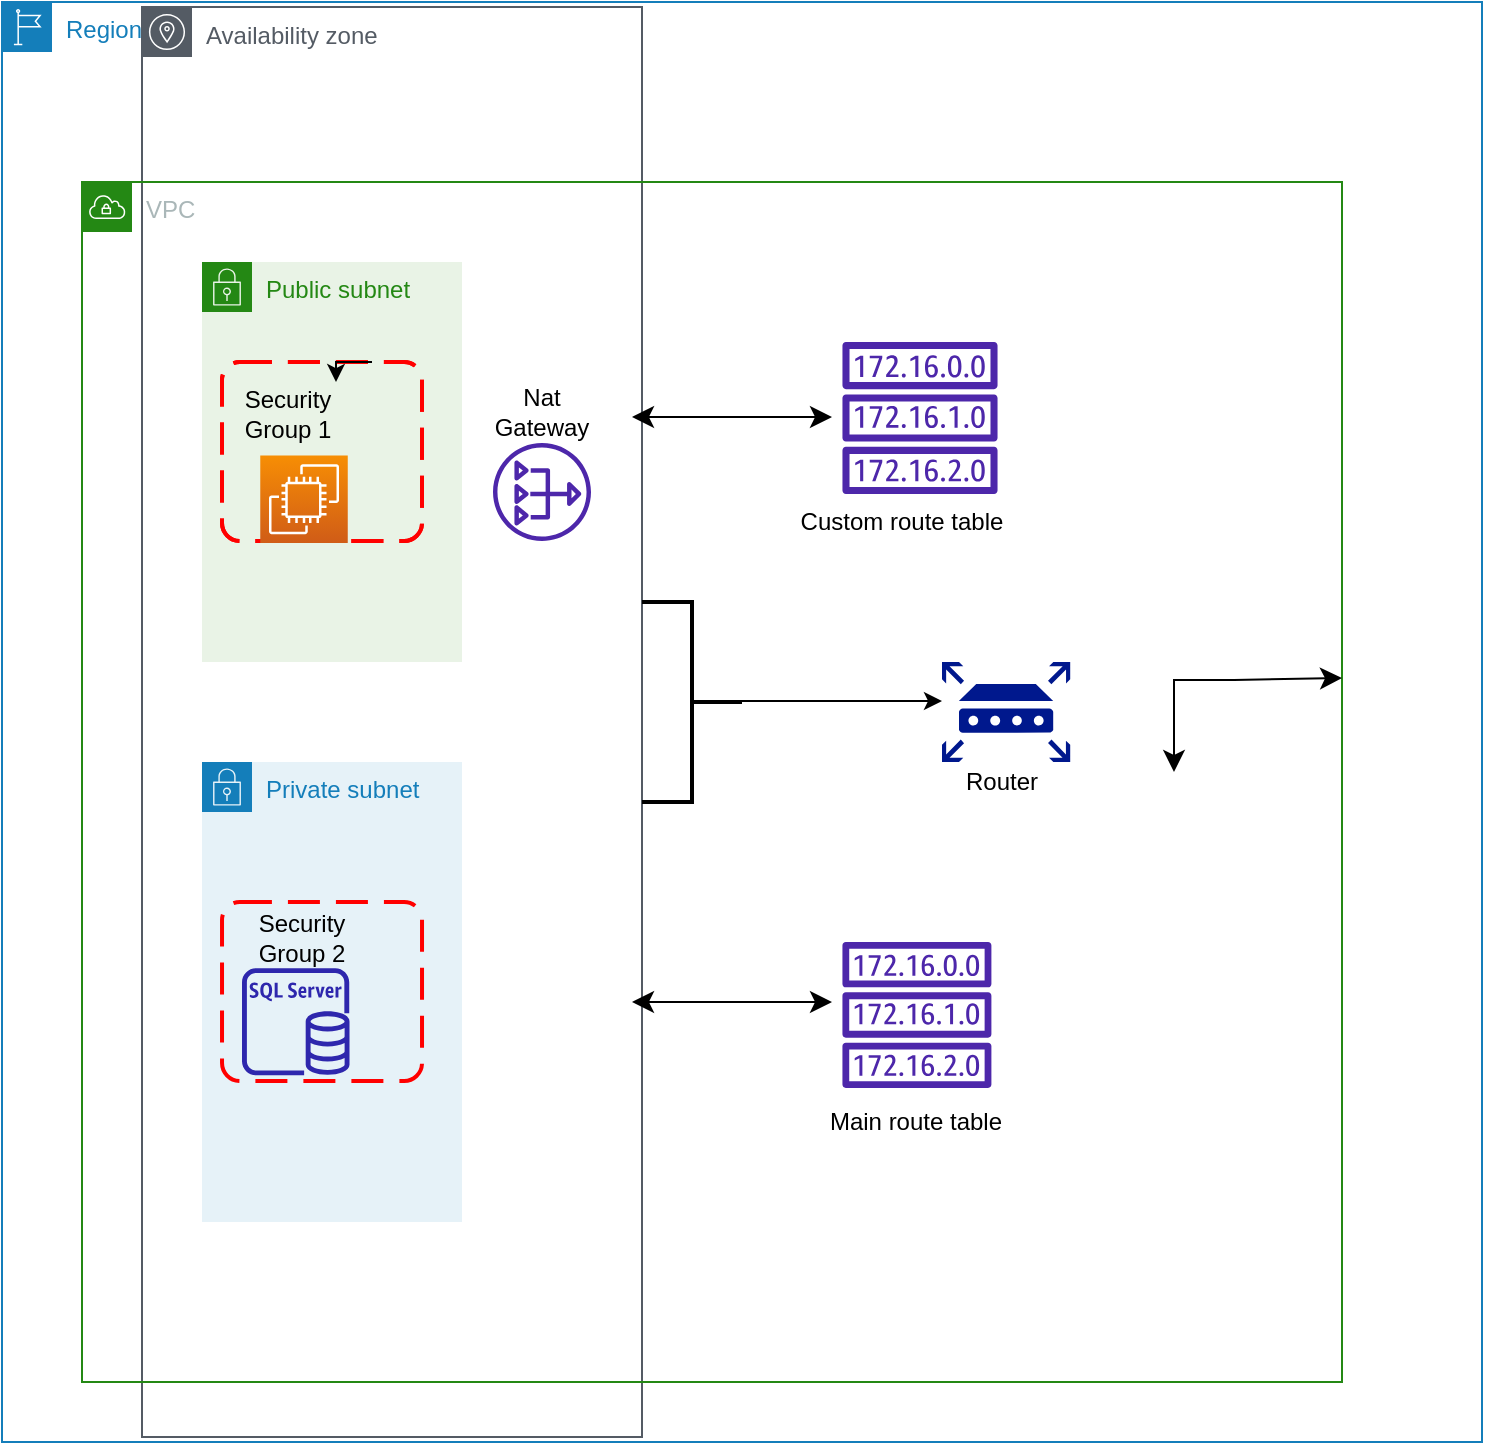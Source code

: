 <mxfile version="21.2.1" type="github">
  <diagram name="Page-1" id="NYYK2rT18FibjrhqJswV">
    <mxGraphModel dx="1434" dy="804" grid="0" gridSize="10" guides="1" tooltips="1" connect="1" arrows="1" fold="1" page="1" pageScale="1" pageWidth="850" pageHeight="1100" math="0" shadow="0">
      <root>
        <mxCell id="0" />
        <mxCell id="1" parent="0" />
        <mxCell id="1vCSGGUYjGU--OyD2Uc1-13" value="Region" style="points=[[0,0],[0.25,0],[0.5,0],[0.75,0],[1,0],[1,0.25],[1,0.5],[1,0.75],[1,1],[0.75,1],[0.5,1],[0.25,1],[0,1],[0,0.75],[0,0.5],[0,0.25]];outlineConnect=0;gradientColor=none;html=1;whiteSpace=wrap;fontSize=12;fontStyle=0;container=1;pointerEvents=0;collapsible=0;recursiveResize=0;shape=mxgraph.aws4.group;grIcon=mxgraph.aws4.group_region;strokeColor=#147EBA;fillColor=none;verticalAlign=top;align=left;spacingLeft=30;fontColor=#147EBA;" parent="1" vertex="1">
          <mxGeometry x="59" y="39" width="740" height="720" as="geometry" />
        </mxCell>
        <mxCell id="1vCSGGUYjGU--OyD2Uc1-14" value="Availability zone" style="sketch=0;outlineConnect=0;gradientColor=none;html=1;whiteSpace=wrap;fontSize=12;fontStyle=0;shape=mxgraph.aws4.group;grIcon=mxgraph.aws4.group_availability_zone;strokeColor=#545B64;fillColor=none;verticalAlign=top;align=left;spacingLeft=30;fontColor=#545B64;" parent="1vCSGGUYjGU--OyD2Uc1-13" vertex="1">
          <mxGeometry x="70" y="2.5" width="250" height="715" as="geometry" />
        </mxCell>
        <mxCell id="1vCSGGUYjGU--OyD2Uc1-15" value="VPC" style="points=[[0,0],[0.25,0],[0.5,0],[0.75,0],[1,0],[1,0.25],[1,0.5],[1,0.75],[1,1],[0.75,1],[0.5,1],[0.25,1],[0,1],[0,0.75],[0,0.5],[0,0.25]];outlineConnect=0;gradientColor=none;html=1;whiteSpace=wrap;fontSize=12;fontStyle=0;container=1;pointerEvents=0;collapsible=0;recursiveResize=0;shape=mxgraph.aws4.group;grIcon=mxgraph.aws4.group_vpc;strokeColor=#248814;fillColor=none;verticalAlign=top;align=left;spacingLeft=30;fontColor=#AAB7B8;dashed=0;" parent="1vCSGGUYjGU--OyD2Uc1-13" vertex="1">
          <mxGeometry x="40" y="90" width="630" height="600" as="geometry" />
        </mxCell>
        <mxCell id="1vCSGGUYjGU--OyD2Uc1-16" value="Public subnet" style="points=[[0,0],[0.25,0],[0.5,0],[0.75,0],[1,0],[1,0.25],[1,0.5],[1,0.75],[1,1],[0.75,1],[0.5,1],[0.25,1],[0,1],[0,0.75],[0,0.5],[0,0.25]];outlineConnect=0;gradientColor=none;html=1;whiteSpace=wrap;fontSize=12;fontStyle=0;container=1;pointerEvents=0;collapsible=0;recursiveResize=0;shape=mxgraph.aws4.group;grIcon=mxgraph.aws4.group_security_group;grStroke=0;strokeColor=#248814;fillColor=#E9F3E6;verticalAlign=top;align=left;spacingLeft=30;fontColor=#248814;dashed=0;" parent="1vCSGGUYjGU--OyD2Uc1-15" vertex="1">
          <mxGeometry x="60" y="40" width="130" height="200" as="geometry" />
        </mxCell>
        <mxCell id="1vCSGGUYjGU--OyD2Uc1-17" value="Private subnet" style="points=[[0,0],[0.25,0],[0.5,0],[0.75,0],[1,0],[1,0.25],[1,0.5],[1,0.75],[1,1],[0.75,1],[0.5,1],[0.25,1],[0,1],[0,0.75],[0,0.5],[0,0.25]];outlineConnect=0;gradientColor=none;html=1;whiteSpace=wrap;fontSize=12;fontStyle=0;container=1;pointerEvents=0;collapsible=0;recursiveResize=0;shape=mxgraph.aws4.group;grIcon=mxgraph.aws4.group_security_group;grStroke=0;strokeColor=#147EBA;fillColor=#E6F2F8;verticalAlign=top;align=left;spacingLeft=30;fontColor=#147EBA;dashed=0;" parent="1vCSGGUYjGU--OyD2Uc1-15" vertex="1">
          <mxGeometry x="60" y="290" width="130" height="230" as="geometry" />
        </mxCell>
        <mxCell id="rHWqyWnQWr-feHWU3hsF-2" value="" style="edgeStyle=none;orthogonalLoop=1;jettySize=auto;html=1;endArrow=classic;startArrow=classic;endSize=8;startSize=8;rounded=0;" edge="1" parent="1vCSGGUYjGU--OyD2Uc1-15">
          <mxGeometry width="100" relative="1" as="geometry">
            <mxPoint x="275" y="117.5" as="sourcePoint" />
            <mxPoint x="375" y="117.5" as="targetPoint" />
            <Array as="points" />
          </mxGeometry>
        </mxCell>
        <mxCell id="rHWqyWnQWr-feHWU3hsF-3" value="" style="edgeStyle=none;orthogonalLoop=1;jettySize=auto;html=1;endArrow=classic;startArrow=classic;endSize=8;startSize=8;rounded=0;" edge="1" parent="1vCSGGUYjGU--OyD2Uc1-15">
          <mxGeometry width="100" relative="1" as="geometry">
            <mxPoint x="275" y="410" as="sourcePoint" />
            <mxPoint x="375" y="410" as="targetPoint" />
            <Array as="points">
              <mxPoint x="285" y="410" />
            </Array>
          </mxGeometry>
        </mxCell>
        <mxCell id="1vCSGGUYjGU--OyD2Uc1-36" value="" style="sketch=0;outlineConnect=0;fontColor=#232F3E;gradientColor=none;fillColor=#4D27AA;strokeColor=none;dashed=0;verticalLabelPosition=bottom;verticalAlign=top;align=center;html=1;fontSize=12;fontStyle=0;aspect=fixed;pointerEvents=1;shape=mxgraph.aws4.route_table;" parent="1vCSGGUYjGU--OyD2Uc1-15" vertex="1">
          <mxGeometry x="380" y="80" width="78" height="76" as="geometry" />
        </mxCell>
        <mxCell id="1vCSGGUYjGU--OyD2Uc1-38" value="" style="sketch=0;outlineConnect=0;fontColor=#232F3E;gradientColor=none;fillColor=#4D27AA;strokeColor=none;dashed=0;verticalLabelPosition=bottom;verticalAlign=top;align=center;html=1;fontSize=12;fontStyle=0;aspect=fixed;pointerEvents=1;shape=mxgraph.aws4.route_table;" parent="1vCSGGUYjGU--OyD2Uc1-15" vertex="1">
          <mxGeometry x="380" y="380" width="74.92" height="73" as="geometry" />
        </mxCell>
        <mxCell id="rHWqyWnQWr-feHWU3hsF-4" value="Custom route table" style="text;html=1;strokeColor=none;fillColor=none;align=center;verticalAlign=middle;whiteSpace=wrap;rounded=0;" vertex="1" parent="1vCSGGUYjGU--OyD2Uc1-15">
          <mxGeometry x="350" y="160" width="120" height="20" as="geometry" />
        </mxCell>
        <mxCell id="rHWqyWnQWr-feHWU3hsF-5" value="Main route table" style="text;html=1;strokeColor=none;fillColor=none;align=center;verticalAlign=middle;whiteSpace=wrap;rounded=0;" vertex="1" parent="1vCSGGUYjGU--OyD2Uc1-15">
          <mxGeometry x="357.46" y="460" width="120" height="20" as="geometry" />
        </mxCell>
        <mxCell id="rHWqyWnQWr-feHWU3hsF-11" value="" style="edgeStyle=none;orthogonalLoop=1;jettySize=auto;html=1;rounded=0;strokeColor=#000000;" edge="1" parent="1vCSGGUYjGU--OyD2Uc1-15">
          <mxGeometry width="100" relative="1" as="geometry">
            <mxPoint x="330" y="259.5" as="sourcePoint" />
            <mxPoint x="430" y="259.5" as="targetPoint" />
            <Array as="points" />
          </mxGeometry>
        </mxCell>
        <mxCell id="rHWqyWnQWr-feHWU3hsF-12" value="" style="strokeWidth=2;html=1;shape=mxgraph.flowchart.annotation_2;align=left;labelPosition=right;pointerEvents=1;rotation=-180;" vertex="1" parent="1vCSGGUYjGU--OyD2Uc1-15">
          <mxGeometry x="280" y="210" width="50" height="100" as="geometry" />
        </mxCell>
        <mxCell id="rHWqyWnQWr-feHWU3hsF-13" value="" style="sketch=0;aspect=fixed;pointerEvents=1;shadow=0;dashed=0;html=1;strokeColor=none;labelPosition=center;verticalLabelPosition=bottom;verticalAlign=top;align=center;fillColor=#00188D;shape=mxgraph.mscae.enterprise.router" vertex="1" parent="1vCSGGUYjGU--OyD2Uc1-15">
          <mxGeometry x="430" y="240" width="64.1" height="50" as="geometry" />
        </mxCell>
        <mxCell id="rHWqyWnQWr-feHWU3hsF-14" value="Router" style="text;html=1;strokeColor=none;fillColor=none;align=center;verticalAlign=middle;whiteSpace=wrap;rounded=0;" vertex="1" parent="1vCSGGUYjGU--OyD2Uc1-15">
          <mxGeometry x="430" y="290" width="60" height="20" as="geometry" />
        </mxCell>
        <mxCell id="rHWqyWnQWr-feHWU3hsF-20" value="" style="edgeStyle=none;orthogonalLoop=1;jettySize=auto;html=1;endArrow=classic;startArrow=classic;endSize=8;startSize=8;rounded=0;" edge="1" parent="1vCSGGUYjGU--OyD2Uc1-15">
          <mxGeometry width="100" relative="1" as="geometry">
            <mxPoint x="546" y="295" as="sourcePoint" />
            <mxPoint x="630" y="248" as="targetPoint" />
            <Array as="points">
              <mxPoint x="546" y="249" />
              <mxPoint x="576" y="249" />
            </Array>
          </mxGeometry>
        </mxCell>
        <mxCell id="1vCSGGUYjGU--OyD2Uc1-18" value="" style="rounded=1;arcSize=10;dashed=1;strokeColor=#ff0000;fillColor=none;gradientColor=none;dashPattern=8 4;strokeWidth=2;" parent="1vCSGGUYjGU--OyD2Uc1-13" vertex="1">
          <mxGeometry x="110" y="180" width="100" height="89.5" as="geometry" />
        </mxCell>
        <mxCell id="1vCSGGUYjGU--OyD2Uc1-26" value="" style="rounded=1;arcSize=10;dashed=1;strokeColor=#ff0000;fillColor=none;gradientColor=none;dashPattern=8 4;strokeWidth=2;" parent="1vCSGGUYjGU--OyD2Uc1-13" vertex="1">
          <mxGeometry x="110.01" y="450" width="100" height="89.5" as="geometry" />
        </mxCell>
        <mxCell id="1vCSGGUYjGU--OyD2Uc1-29" value="" style="sketch=0;outlineConnect=0;fontColor=#232F3E;gradientColor=none;fillColor=#2E27AD;strokeColor=none;dashed=0;verticalLabelPosition=bottom;verticalAlign=top;align=center;html=1;fontSize=12;fontStyle=0;aspect=fixed;pointerEvents=1;shape=mxgraph.aws4.rds_sql_server_instance;" parent="1vCSGGUYjGU--OyD2Uc1-13" vertex="1">
          <mxGeometry x="120" y="483" width="53.75" height="53.75" as="geometry" />
        </mxCell>
        <mxCell id="1vCSGGUYjGU--OyD2Uc1-32" value="Nat Gateway" style="text;html=1;strokeColor=none;fillColor=none;align=center;verticalAlign=middle;whiteSpace=wrap;rounded=0;" parent="1vCSGGUYjGU--OyD2Uc1-13" vertex="1">
          <mxGeometry x="240" y="190" width="60" height="30" as="geometry" />
        </mxCell>
        <mxCell id="1vCSGGUYjGU--OyD2Uc1-25" value="" style="rounded=1;arcSize=10;dashed=1;strokeColor=#ff0000;fillColor=none;gradientColor=none;dashPattern=8 4;strokeWidth=2;" parent="1vCSGGUYjGU--OyD2Uc1-13" vertex="1">
          <mxGeometry x="110" y="180" width="100" height="89.5" as="geometry" />
        </mxCell>
        <mxCell id="1vCSGGUYjGU--OyD2Uc1-30" value="" style="sketch=0;outlineConnect=0;fontColor=#232F3E;gradientColor=none;fillColor=#4D27AA;strokeColor=none;dashed=0;verticalLabelPosition=bottom;verticalAlign=top;align=center;html=1;fontSize=12;fontStyle=0;aspect=fixed;pointerEvents=1;shape=mxgraph.aws4.nat_gateway;" parent="1vCSGGUYjGU--OyD2Uc1-13" vertex="1">
          <mxGeometry x="245.5" y="220.5" width="49" height="49" as="geometry" />
        </mxCell>
        <mxCell id="1vCSGGUYjGU--OyD2Uc1-33" value="Security Group 2" style="text;html=1;strokeColor=none;fillColor=none;align=center;verticalAlign=middle;whiteSpace=wrap;rounded=0;" parent="1vCSGGUYjGU--OyD2Uc1-13" vertex="1">
          <mxGeometry x="120.01" y="453" width="60" height="30" as="geometry" />
        </mxCell>
        <mxCell id="1vCSGGUYjGU--OyD2Uc1-35" style="edgeStyle=orthogonalEdgeStyle;rounded=0;orthogonalLoop=1;jettySize=auto;html=1;exitX=0.75;exitY=0;exitDx=0;exitDy=0;entryX=0.902;entryY=-0.033;entryDx=0;entryDy=0;entryPerimeter=0;" parent="1" source="1vCSGGUYjGU--OyD2Uc1-25" target="1vCSGGUYjGU--OyD2Uc1-31" edge="1">
          <mxGeometry relative="1" as="geometry" />
        </mxCell>
        <mxCell id="1vCSGGUYjGU--OyD2Uc1-27" value="" style="sketch=0;points=[[0,0,0],[0.25,0,0],[0.5,0,0],[0.75,0,0],[1,0,0],[0,1,0],[0.25,1,0],[0.5,1,0],[0.75,1,0],[1,1,0],[0,0.25,0],[0,0.5,0],[0,0.75,0],[1,0.25,0],[1,0.5,0],[1,0.75,0]];outlineConnect=0;fontColor=#232F3E;gradientColor=#F78E04;gradientDirection=north;fillColor=#D05C17;strokeColor=#ffffff;dashed=0;verticalLabelPosition=bottom;verticalAlign=top;align=center;html=1;fontSize=12;fontStyle=0;aspect=fixed;shape=mxgraph.aws4.resourceIcon;resIcon=mxgraph.aws4.ec2;" parent="1" vertex="1">
          <mxGeometry x="188.13" y="265.75" width="43.75" height="43.75" as="geometry" />
        </mxCell>
        <mxCell id="1vCSGGUYjGU--OyD2Uc1-31" value="Security Group 1&lt;br&gt;" style="text;html=1;strokeColor=none;fillColor=none;align=center;verticalAlign=middle;whiteSpace=wrap;rounded=0;" parent="1" vertex="1">
          <mxGeometry x="171.88" y="230" width="60" height="30" as="geometry" />
        </mxCell>
      </root>
    </mxGraphModel>
  </diagram>
</mxfile>
